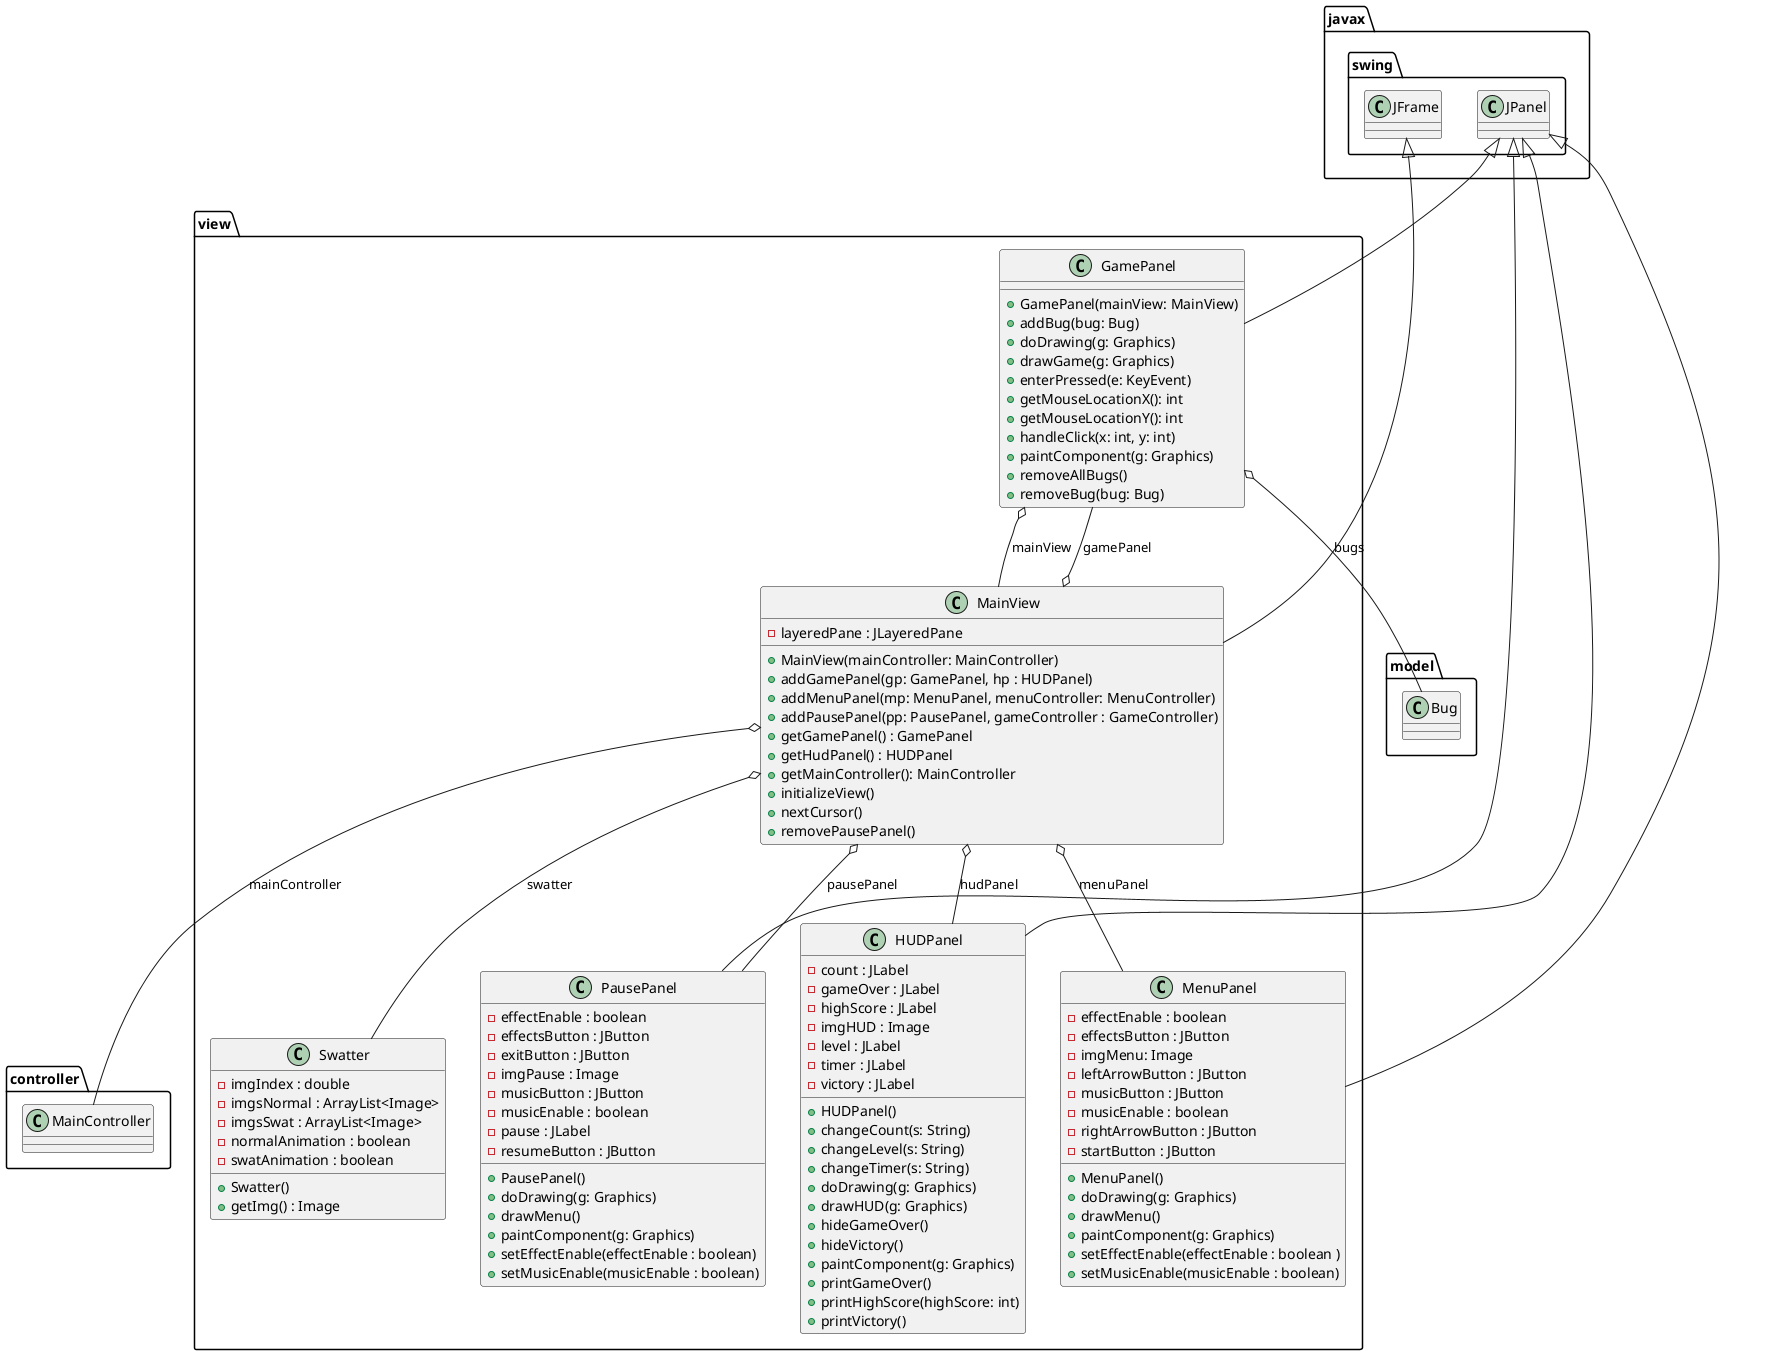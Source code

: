 @startuml



  namespace view {
      class view.GamePanel {
          + GamePanel(mainView: MainView)
          + addBug(bug: Bug)
          + doDrawing(g: Graphics)
          + drawGame(g: Graphics)
          + enterPressed(e: KeyEvent)
          + getMouseLocationX(): int
          + getMouseLocationY(): int
          + handleClick(x: int, y: int)
          + paintComponent(g: Graphics)
          + removeAllBugs()
          + removeBug(bug: Bug)
      }
    }
  

  namespace view {
      class view.HUDPanel {
          - count : JLabel
          - gameOver : JLabel
          - highScore : JLabel
          - imgHUD : Image
          - level : JLabel
          - timer : JLabel
          - victory : JLabel
          + HUDPanel()
          + changeCount(s: String)
          + changeLevel(s: String)
          + changeTimer(s: String)
          + doDrawing(g: Graphics)
          + drawHUD(g: Graphics)
          + hideGameOver()
          + hideVictory()
          + paintComponent(g: Graphics)
          + printGameOver()
          + printHighScore(highScore: int)
          + printVictory()
      }
    }
  

 namespace view {
      class view.MainView {
          - layeredPane : JLayeredPane
          + MainView(mainController: MainController)
          + addGamePanel(gp: GamePanel, hp : HUDPanel)
          + addMenuPanel(mp: MenuPanel, menuController: MenuController)
          + addPausePanel(pp: PausePanel, gameController : GameController)
          + getGamePanel() : GamePanel
          + getHudPanel() : HUDPanel
          + getMainController(): MainController
          + initializeView()
          + nextCursor()
          + removePausePanel()
      }
    }
  

  namespace view {
      class view.MenuPanel {
          - effectEnable : boolean
          - effectsButton : JButton
          - imgMenu: Image
          - leftArrowButton : JButton
          - musicButton : JButton
          - musicEnable : boolean
          - rightArrowButton : JButton
          - startButton : JButton
          + MenuPanel()
          + doDrawing(g: Graphics)
          + drawMenu()
          + paintComponent(g: Graphics)
          + setEffectEnable(effectEnable : boolean )
          + setMusicEnable(musicEnable : boolean)
      }
    }
  

  namespace view {
      class view.PausePanel {
          - effectEnable : boolean
          - effectsButton : JButton
          - exitButton : JButton
          - imgPause : Image
          - musicButton : JButton
          - musicEnable : boolean
          - pause : JLabel
          - resumeButton : JButton
          + PausePanel()
          + doDrawing(g: Graphics)
          + drawMenu()
          + paintComponent(g: Graphics)
          + setEffectEnable(effectEnable : boolean)
          + setMusicEnable(musicEnable : boolean)
      }
    }
  

  namespace view {
      class view.Swatter {
          - imgIndex : double
          - imgsNormal : ArrayList<Image>
          - imgsSwat : ArrayList<Image>
          - normalAnimation : boolean
          - swatAnimation : boolean
          + Swatter()
          + getImg() : Image
      }
    }
  

  view.GamePanel -up-|> javax.swing.JPanel
  view.GamePanel o-- view.MainView : mainView
  view.HUDPanel -up-|> javax.swing.JPanel
  view.MainView -up-|> javax.swing.JFrame
  view.MainView o-- view.GamePanel : gamePanel
  view.MainView o-- view.HUDPanel : hudPanel
  view.MainView o-- controller.MainController : mainController
  view.MainView o-- view.MenuPanel : menuPanel
  view.MainView o-- view.PausePanel : pausePanel
  view.MainView o-- view.Swatter : swatter
  view.MenuPanel -up-|> javax.swing.JPanel
  view.PausePanel -up-|> javax.swing.JPanel
    view.GamePanel o-- model.Bug : bugs



@enduml
